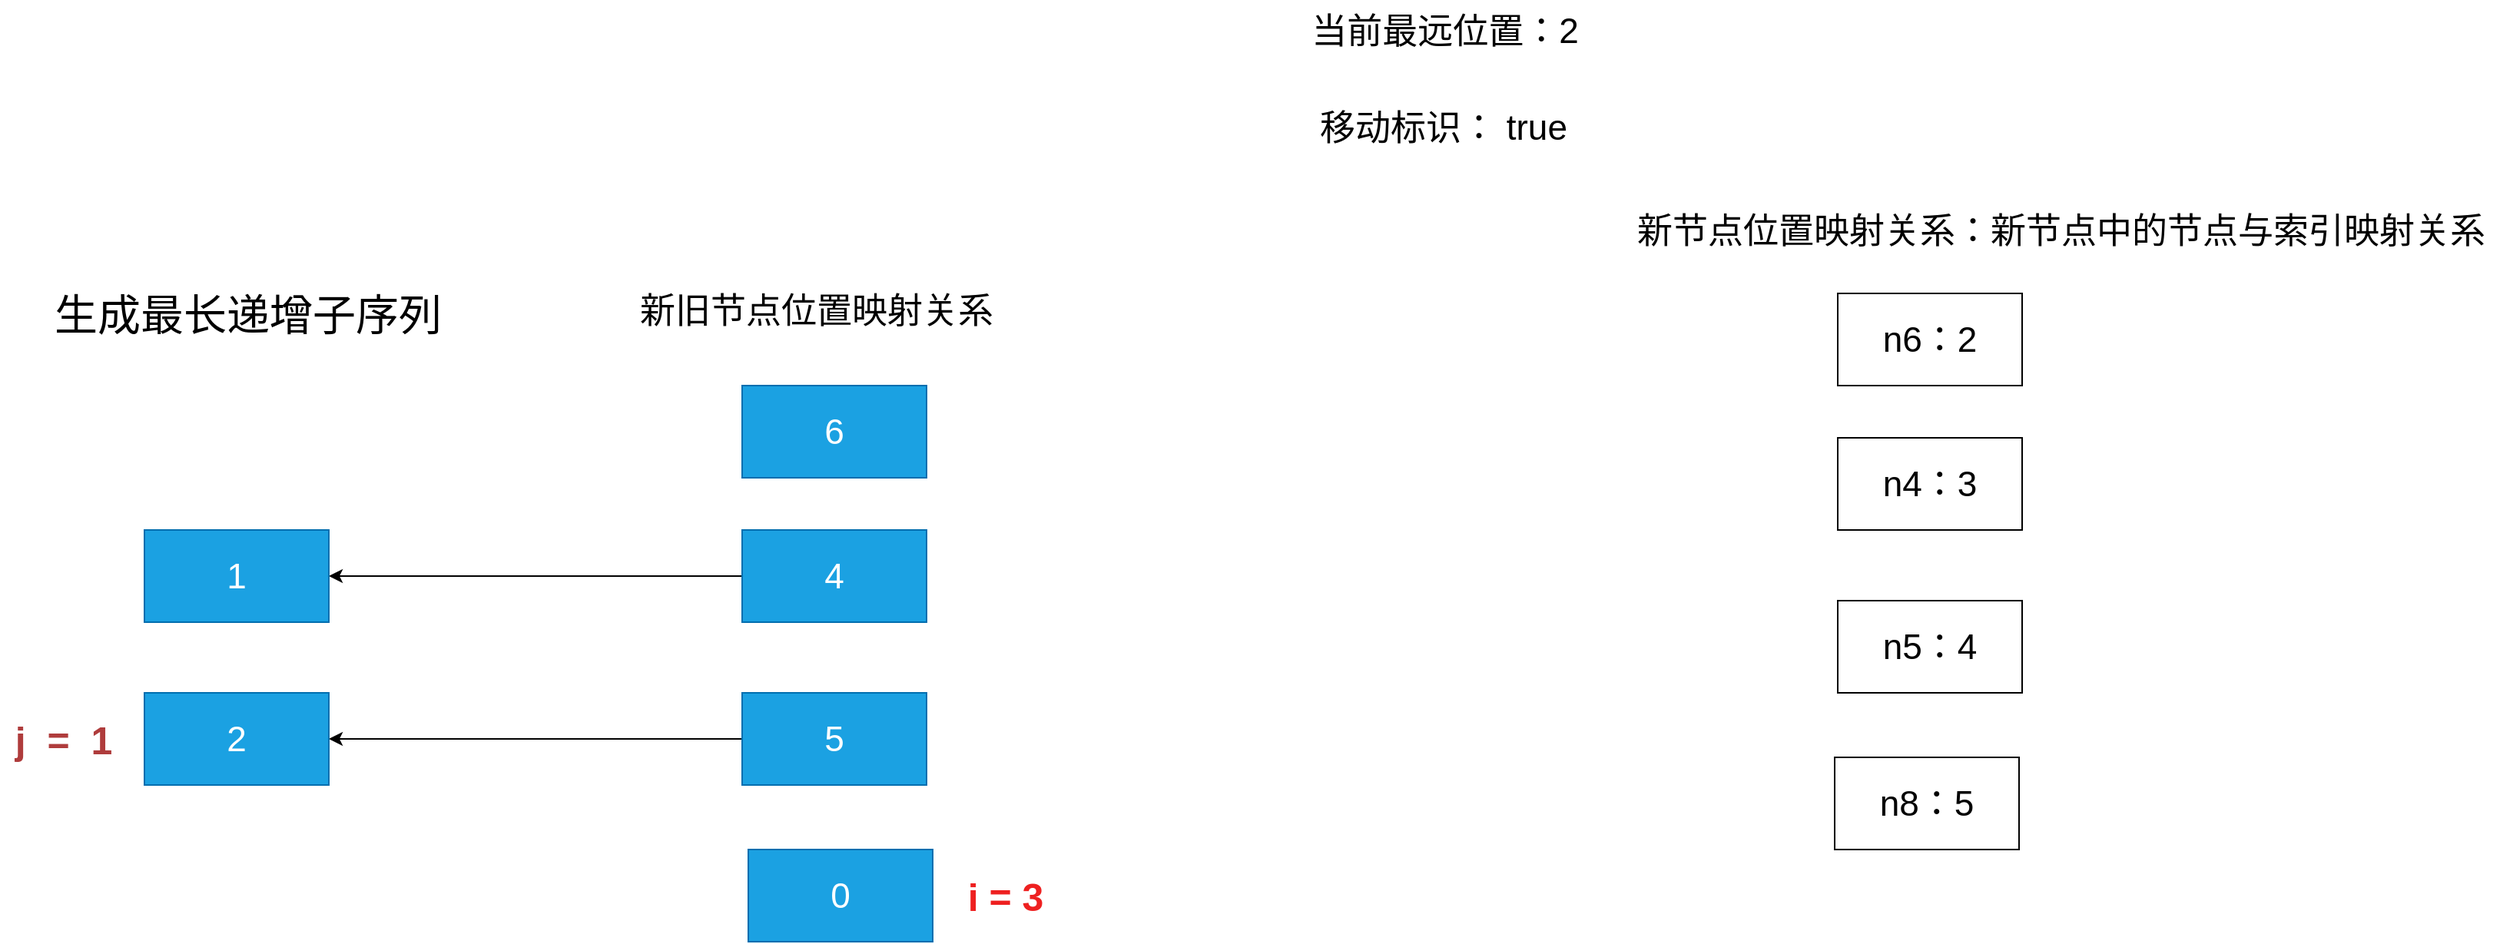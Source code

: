 <mxfile>
    <diagram id="PpO-VeStNTFoF9foxZQZ" name="Page-1">
        <mxGraphModel dx="2714" dy="978" grid="0" gridSize="10" guides="1" tooltips="1" connect="1" arrows="1" fold="1" page="0" pageScale="1" pageWidth="850" pageHeight="1100" math="0" shadow="0">
            <root>
                <mxCell id="0"/>
                <mxCell id="1" parent="0"/>
                <mxCell id="56" value="新节点位置映射关系：新节点中的节点与索引映射关系" style="text;html=1;align=center;verticalAlign=middle;resizable=0;points=[];autosize=1;strokeColor=none;fillColor=none;fontSize=23;" parent="1" vertex="1">
                    <mxGeometry x="-49" y="261" width="570" height="40" as="geometry"/>
                </mxCell>
                <mxCell id="57" value="n6：2" style="rounded=0;whiteSpace=wrap;html=1;fontSize=23;" parent="1" vertex="1">
                    <mxGeometry x="91" y="322" width="120" height="60" as="geometry"/>
                </mxCell>
                <mxCell id="58" value="n4：3" style="rounded=0;whiteSpace=wrap;html=1;fontSize=23;" parent="1" vertex="1">
                    <mxGeometry x="91" y="416" width="120" height="60" as="geometry"/>
                </mxCell>
                <mxCell id="59" value="n5：4" style="rounded=0;whiteSpace=wrap;html=1;fontSize=23;" parent="1" vertex="1">
                    <mxGeometry x="91" y="522" width="120" height="60" as="geometry"/>
                </mxCell>
                <mxCell id="60" value="n8：5" style="rounded=0;whiteSpace=wrap;html=1;fontSize=23;" parent="1" vertex="1">
                    <mxGeometry x="89" y="624" width="120" height="60" as="geometry"/>
                </mxCell>
                <mxCell id="62" value="当前最远位置：2" style="text;html=1;align=center;verticalAlign=middle;resizable=0;points=[];autosize=1;strokeColor=none;fillColor=none;fontSize=23;" parent="1" vertex="1">
                    <mxGeometry x="-261" y="131" width="192" height="40" as="geometry"/>
                </mxCell>
                <mxCell id="63" value="移动标识： true" style="text;html=1;align=center;verticalAlign=middle;resizable=0;points=[];autosize=1;strokeColor=none;fillColor=none;fontSize=23;" parent="1" vertex="1">
                    <mxGeometry x="-256" y="194" width="179" height="40" as="geometry"/>
                </mxCell>
                <mxCell id="64" value="新旧节点位置映射关系" style="text;html=1;align=center;verticalAlign=middle;resizable=0;points=[];autosize=1;strokeColor=none;fillColor=none;fontSize=23;" parent="1" vertex="1">
                    <mxGeometry x="-698" y="313" width="248" height="40" as="geometry"/>
                </mxCell>
                <mxCell id="65" value="6" style="rounded=0;whiteSpace=wrap;html=1;fontSize=23;fillColor=#1ba1e2;fontColor=#ffffff;strokeColor=#006EAF;" parent="1" vertex="1">
                    <mxGeometry x="-622" y="382" width="120" height="60" as="geometry"/>
                </mxCell>
                <mxCell id="75" style="edgeStyle=none;html=1;" edge="1" parent="1" source="66" target="72">
                    <mxGeometry relative="1" as="geometry"/>
                </mxCell>
                <mxCell id="66" value="4" style="rounded=0;whiteSpace=wrap;html=1;fontSize=23;fillColor=#1ba1e2;fontColor=#ffffff;strokeColor=#006EAF;" parent="1" vertex="1">
                    <mxGeometry x="-622" y="476" width="120" height="60" as="geometry"/>
                </mxCell>
                <mxCell id="76" style="edgeStyle=none;html=1;" edge="1" parent="1" source="67" target="73">
                    <mxGeometry relative="1" as="geometry"/>
                </mxCell>
                <mxCell id="67" value="5" style="rounded=0;whiteSpace=wrap;html=1;fontSize=23;fillColor=#1ba1e2;fontColor=#ffffff;strokeColor=#006EAF;" parent="1" vertex="1">
                    <mxGeometry x="-622" y="582" width="120" height="60" as="geometry"/>
                </mxCell>
                <mxCell id="68" value="0" style="rounded=0;whiteSpace=wrap;html=1;fontSize=23;fillColor=#1ba1e2;fontColor=#ffffff;strokeColor=#006EAF;" parent="1" vertex="1">
                    <mxGeometry x="-618" y="684" width="120" height="60" as="geometry"/>
                </mxCell>
                <mxCell id="70" value="生成最长递增子序列" style="text;html=1;align=center;verticalAlign=middle;resizable=0;points=[];autosize=1;strokeColor=none;fillColor=none;fontSize=28;" parent="1" vertex="1">
                    <mxGeometry x="-1079" y="313" width="270" height="46" as="geometry"/>
                </mxCell>
                <mxCell id="72" value="1" style="rounded=0;whiteSpace=wrap;html=1;fontSize=23;fillColor=#1ba1e2;fontColor=#ffffff;strokeColor=#006EAF;" parent="1" vertex="1">
                    <mxGeometry x="-1011" y="476" width="120" height="60" as="geometry"/>
                </mxCell>
                <mxCell id="73" value="2" style="rounded=0;whiteSpace=wrap;html=1;fontSize=23;fillColor=#1ba1e2;fontColor=#ffffff;strokeColor=#006EAF;" parent="1" vertex="1">
                    <mxGeometry x="-1011" y="582" width="120" height="60" as="geometry"/>
                </mxCell>
                <mxCell id="77" value="j&amp;nbsp; =&amp;nbsp; 1" style="text;html=1;align=center;verticalAlign=middle;resizable=0;points=[];autosize=1;strokeColor=none;fillColor=none;fontSize=25;fontStyle=1;horizontal=1;fontColor=#af3c3c;" vertex="1" parent="1">
                    <mxGeometry x="-1105" y="591" width="81" height="42" as="geometry"/>
                </mxCell>
                <mxCell id="78" value="i = 3" style="text;html=1;align=center;verticalAlign=middle;resizable=0;points=[];autosize=1;strokeColor=none;fillColor=none;fontSize=25;fontStyle=1;fontColor=#ee2020;" vertex="1" parent="1">
                    <mxGeometry x="-485" y="693" width="67" height="42" as="geometry"/>
                </mxCell>
            </root>
        </mxGraphModel>
    </diagram>
</mxfile>